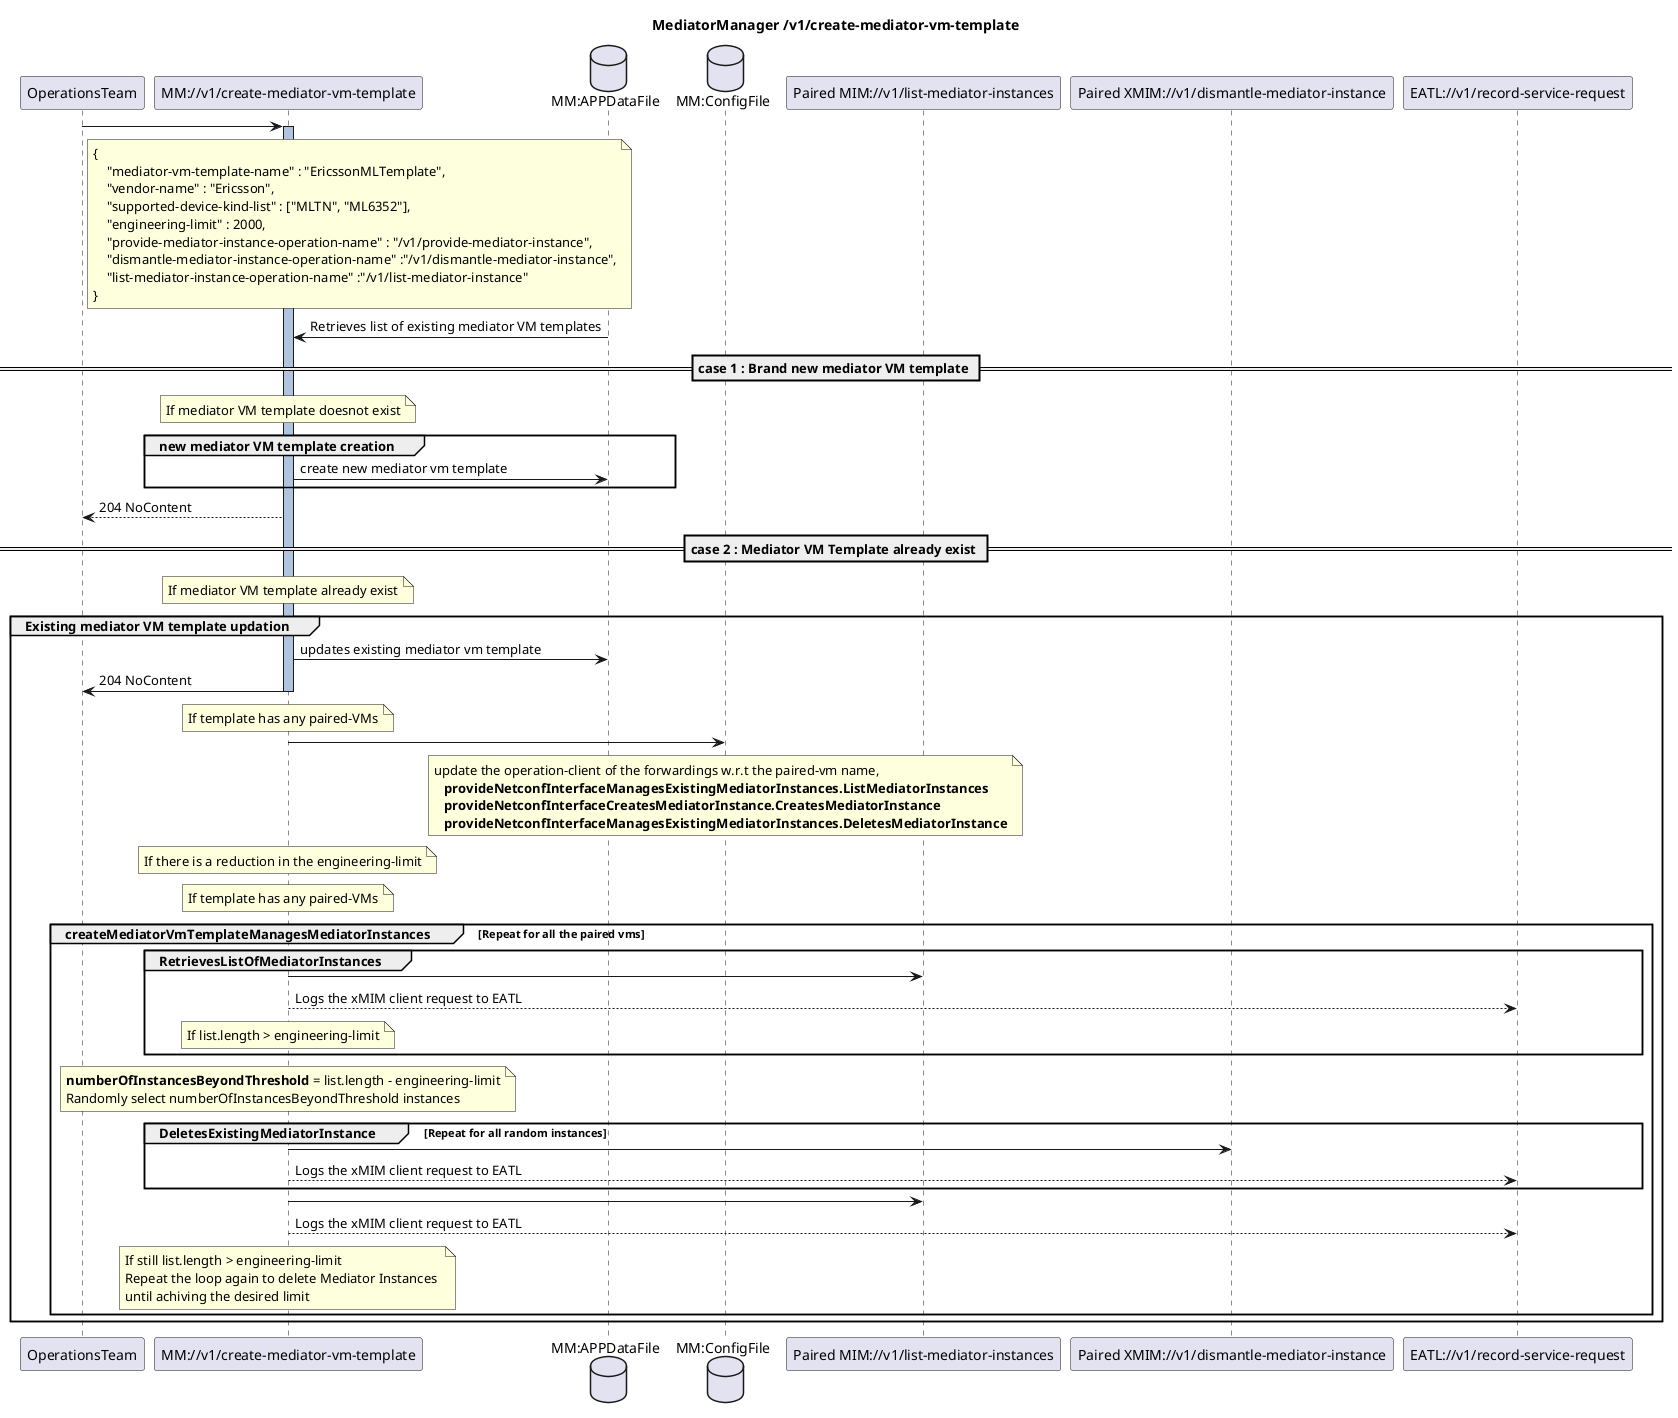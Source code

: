 @startuml CreateMediatorVmTemplate
skinparam responseMessageBelowArrow true

title
MediatorManager /v1/create-mediator-vm-template
end title

participant "OperationsTeam" as OT
participant "MM://v1/create-mediator-vm-template" as MM
database "MM:APPDataFile" as AppData
database "MM:ConfigFile" as ConfigFile
participant "Paired MIM://v1/list-mediator-instances" as MIMList
participant "Paired XMIM://v1/dismantle-mediator-instance" as MIMDel
participant "EATL://v1/record-service-request" as MIMEatl

OT -> MM : 
note right OT
    {
        "mediator-vm-template-name" : "EricssonMLTemplate",
        "vendor-name" : "Ericsson",
        "supported-device-kind-list" : ["MLTN", "ML6352"],
        "engineering-limit" : 2000,
        "provide-mediator-instance-operation-name" : "/v1/provide-mediator-instance",
        "dismantle-mediator-instance-operation-name" :"/v1/dismantle-mediator-instance",
        "list-mediator-instance-operation-name" :"/v1/list-mediator-instance"
    }
end note
activate MM #LightSteelBlue

AppData -> MM : Retrieves list of existing mediator VM templates

== case 1 : Brand new mediator VM template ==
note over MM
   If mediator VM template doesnot exist
end note

group new mediator VM template creation
    MM -> AppData :  create new mediator vm template
end

MM --> OT : 204 NoContent

== case 2 : Mediator VM Template already exist ==
note over MM
   If mediator VM template already exist
end note

group Existing mediator VM template updation
    MM -> AppData :  updates existing mediator vm template
    MM -> OT : 204 NoContent
deactivate MM
    note over MM
        If template has any paired-VMs
    end note
    MM -> ConfigFile : 
    note over ConfigFile
        update the operation-client of the forwardings w.r.t the paired-vm name,
          <b> provideNetconfInterfaceManagesExistingMediatorInstances.ListMediatorInstances
          <b> provideNetconfInterfaceCreatesMediatorInstance.CreatesMediatorInstance
          <b> provideNetconfInterfaceManagesExistingMediatorInstances.DeletesMediatorInstance
    end note

    note over MM
       If there is a reduction in the engineering-limit
    end note

    note over MM
       If template has any paired-VMs
    end note

    group createMediatorVmTemplateManagesMediatorInstances [Repeat for all the paired vms]
        group RetrievesListOfMediatorInstances
        MM -> MIMList :
        MM --> MIMEatl : Logs the xMIM client request to EATL
        note over MM
            If list.length > engineering-limit
        end note
        end
        note over MM
            <b>numberOfInstancesBeyondThreshold</b> = list.length - engineering-limit
            Randomly select numberOfInstancesBeyondThreshold instances
        end note
        group DeletesExistingMediatorInstance [Repeat for all random instances]
            MM -> MIMDel : 
            MM --> MIMEatl : Logs the xMIM client request to EATL
        end note
        MM -> MIMList :
        MM --> MIMEatl : Logs the xMIM client request to EATL
        note over MM
            If still list.length > engineering-limit
            Repeat the loop again to delete Mediator Instances 
            until achiving the desired limit
        end note
    end    
end

@enduml